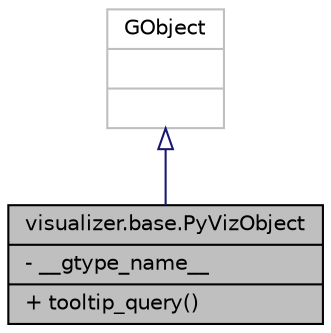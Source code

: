 digraph "visualizer.base.PyVizObject"
{
  edge [fontname="Helvetica",fontsize="10",labelfontname="Helvetica",labelfontsize="10"];
  node [fontname="Helvetica",fontsize="10",shape=record];
  Node1 [label="{visualizer.base.PyVizObject\n|- __gtype_name__\l|+ tooltip_query()\l}",height=0.2,width=0.4,color="black", fillcolor="grey75", style="filled", fontcolor="black"];
  Node2 -> Node1 [dir="back",color="midnightblue",fontsize="10",style="solid",arrowtail="onormal"];
  Node2 [label="{GObject\n||}",height=0.2,width=0.4,color="grey75", fillcolor="white", style="filled"];
}
